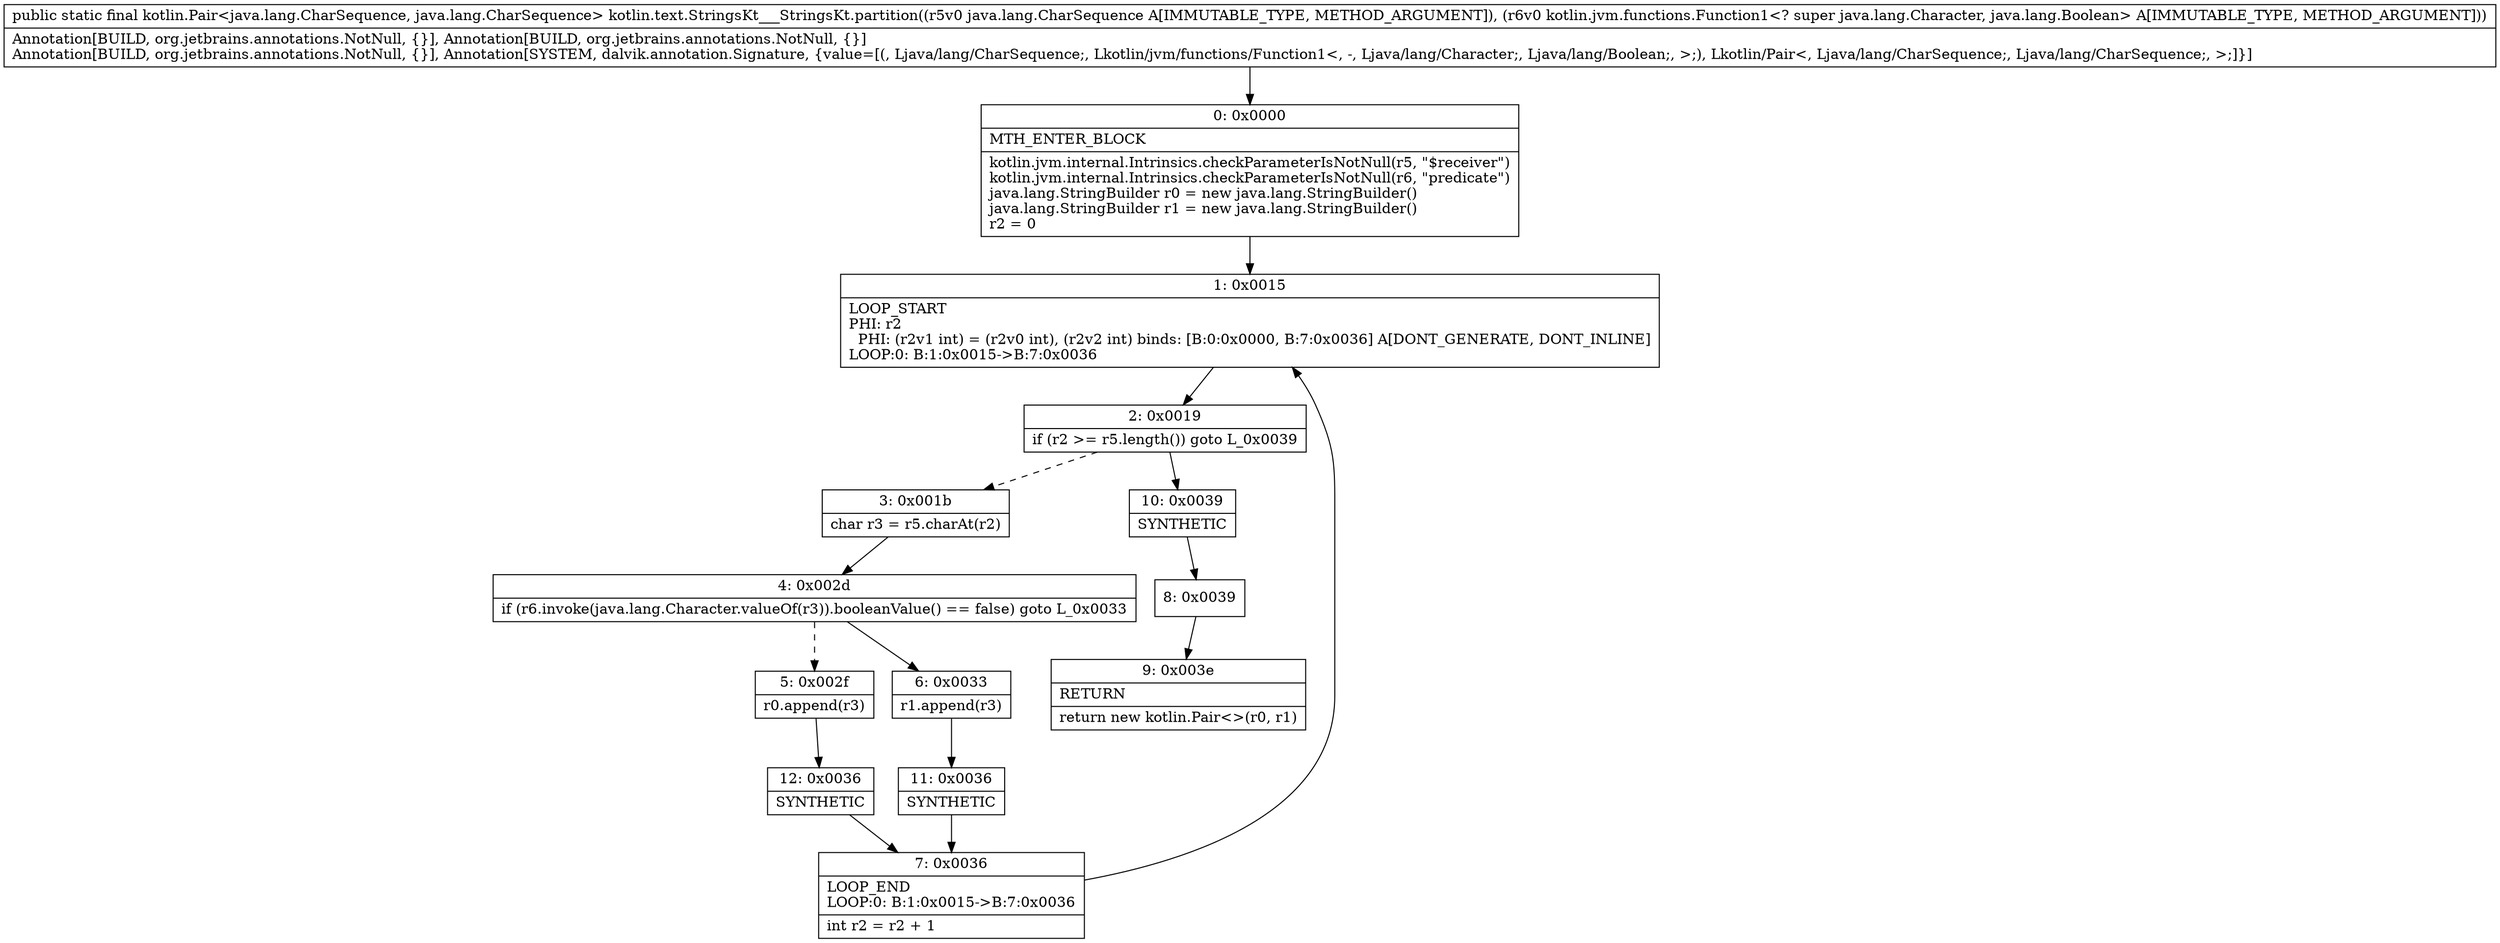 digraph "CFG forkotlin.text.StringsKt___StringsKt.partition(Ljava\/lang\/CharSequence;Lkotlin\/jvm\/functions\/Function1;)Lkotlin\/Pair;" {
Node_0 [shape=record,label="{0\:\ 0x0000|MTH_ENTER_BLOCK\l|kotlin.jvm.internal.Intrinsics.checkParameterIsNotNull(r5, \"$receiver\")\lkotlin.jvm.internal.Intrinsics.checkParameterIsNotNull(r6, \"predicate\")\ljava.lang.StringBuilder r0 = new java.lang.StringBuilder()\ljava.lang.StringBuilder r1 = new java.lang.StringBuilder()\lr2 = 0\l}"];
Node_1 [shape=record,label="{1\:\ 0x0015|LOOP_START\lPHI: r2 \l  PHI: (r2v1 int) = (r2v0 int), (r2v2 int) binds: [B:0:0x0000, B:7:0x0036] A[DONT_GENERATE, DONT_INLINE]\lLOOP:0: B:1:0x0015\-\>B:7:0x0036\l}"];
Node_2 [shape=record,label="{2\:\ 0x0019|if (r2 \>= r5.length()) goto L_0x0039\l}"];
Node_3 [shape=record,label="{3\:\ 0x001b|char r3 = r5.charAt(r2)\l}"];
Node_4 [shape=record,label="{4\:\ 0x002d|if (r6.invoke(java.lang.Character.valueOf(r3)).booleanValue() == false) goto L_0x0033\l}"];
Node_5 [shape=record,label="{5\:\ 0x002f|r0.append(r3)\l}"];
Node_6 [shape=record,label="{6\:\ 0x0033|r1.append(r3)\l}"];
Node_7 [shape=record,label="{7\:\ 0x0036|LOOP_END\lLOOP:0: B:1:0x0015\-\>B:7:0x0036\l|int r2 = r2 + 1\l}"];
Node_8 [shape=record,label="{8\:\ 0x0039}"];
Node_9 [shape=record,label="{9\:\ 0x003e|RETURN\l|return new kotlin.Pair\<\>(r0, r1)\l}"];
Node_10 [shape=record,label="{10\:\ 0x0039|SYNTHETIC\l}"];
Node_11 [shape=record,label="{11\:\ 0x0036|SYNTHETIC\l}"];
Node_12 [shape=record,label="{12\:\ 0x0036|SYNTHETIC\l}"];
MethodNode[shape=record,label="{public static final kotlin.Pair\<java.lang.CharSequence, java.lang.CharSequence\> kotlin.text.StringsKt___StringsKt.partition((r5v0 java.lang.CharSequence A[IMMUTABLE_TYPE, METHOD_ARGUMENT]), (r6v0 kotlin.jvm.functions.Function1\<? super java.lang.Character, java.lang.Boolean\> A[IMMUTABLE_TYPE, METHOD_ARGUMENT]))  | Annotation[BUILD, org.jetbrains.annotations.NotNull, \{\}], Annotation[BUILD, org.jetbrains.annotations.NotNull, \{\}]\lAnnotation[BUILD, org.jetbrains.annotations.NotNull, \{\}], Annotation[SYSTEM, dalvik.annotation.Signature, \{value=[(, Ljava\/lang\/CharSequence;, Lkotlin\/jvm\/functions\/Function1\<, \-, Ljava\/lang\/Character;, Ljava\/lang\/Boolean;, \>;), Lkotlin\/Pair\<, Ljava\/lang\/CharSequence;, Ljava\/lang\/CharSequence;, \>;]\}]\l}"];
MethodNode -> Node_0;
Node_0 -> Node_1;
Node_1 -> Node_2;
Node_2 -> Node_3[style=dashed];
Node_2 -> Node_10;
Node_3 -> Node_4;
Node_4 -> Node_5[style=dashed];
Node_4 -> Node_6;
Node_5 -> Node_12;
Node_6 -> Node_11;
Node_7 -> Node_1;
Node_8 -> Node_9;
Node_10 -> Node_8;
Node_11 -> Node_7;
Node_12 -> Node_7;
}

